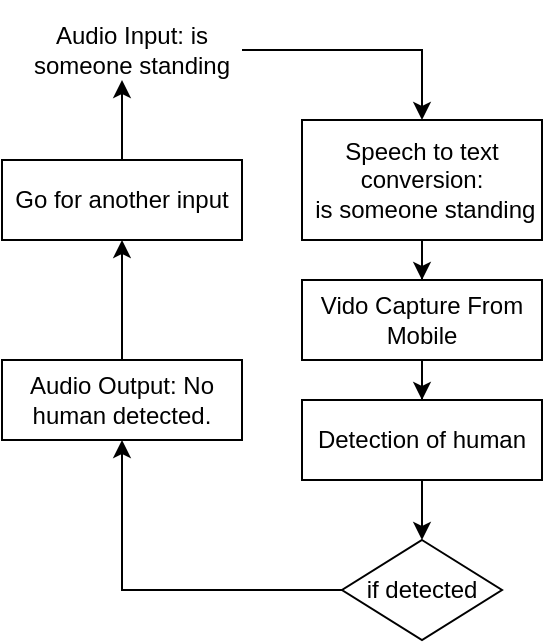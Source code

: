 <mxfile version="20.6.0" type="github">
  <diagram id="XCMzGgHCzQoK7Uut5_Kw" name="Page-1">
    <mxGraphModel dx="794" dy="493" grid="1" gridSize="10" guides="1" tooltips="1" connect="1" arrows="1" fold="1" page="1" pageScale="1" pageWidth="827" pageHeight="1169" math="0" shadow="0">
      <root>
        <mxCell id="0" />
        <mxCell id="1" parent="0" />
        <mxCell id="pqNPjAefA5oMINSB-AG9-10" value="" style="edgeStyle=orthogonalEdgeStyle;rounded=0;orthogonalLoop=1;jettySize=auto;html=1;" edge="1" parent="1" source="pqNPjAefA5oMINSB-AG9-3" target="pqNPjAefA5oMINSB-AG9-9">
          <mxGeometry relative="1" as="geometry" />
        </mxCell>
        <mxCell id="pqNPjAefA5oMINSB-AG9-3" value="Speech to text conversion:&lt;br&gt;&amp;nbsp;is someone standing" style="whiteSpace=wrap;html=1;" vertex="1" parent="1">
          <mxGeometry x="160" y="70" width="120" height="60" as="geometry" />
        </mxCell>
        <mxCell id="pqNPjAefA5oMINSB-AG9-8" style="edgeStyle=orthogonalEdgeStyle;rounded=0;orthogonalLoop=1;jettySize=auto;html=1;" edge="1" parent="1" source="pqNPjAefA5oMINSB-AG9-5" target="pqNPjAefA5oMINSB-AG9-3">
          <mxGeometry relative="1" as="geometry" />
        </mxCell>
        <mxCell id="pqNPjAefA5oMINSB-AG9-5" value="Audio Input: is someone standing" style="text;html=1;strokeColor=none;fillColor=none;align=center;verticalAlign=middle;whiteSpace=wrap;rounded=0;" vertex="1" parent="1">
          <mxGeometry x="20" y="10" width="110" height="50" as="geometry" />
        </mxCell>
        <mxCell id="pqNPjAefA5oMINSB-AG9-12" value="" style="edgeStyle=orthogonalEdgeStyle;rounded=0;orthogonalLoop=1;jettySize=auto;html=1;" edge="1" parent="1" source="pqNPjAefA5oMINSB-AG9-9" target="pqNPjAefA5oMINSB-AG9-11">
          <mxGeometry relative="1" as="geometry" />
        </mxCell>
        <mxCell id="pqNPjAefA5oMINSB-AG9-9" value="Vido Capture From Mobile" style="whiteSpace=wrap;html=1;" vertex="1" parent="1">
          <mxGeometry x="160" y="150" width="120" height="40" as="geometry" />
        </mxCell>
        <mxCell id="pqNPjAefA5oMINSB-AG9-16" value="" style="edgeStyle=orthogonalEdgeStyle;rounded=0;orthogonalLoop=1;jettySize=auto;html=1;" edge="1" parent="1" source="pqNPjAefA5oMINSB-AG9-11" target="pqNPjAefA5oMINSB-AG9-15">
          <mxGeometry relative="1" as="geometry" />
        </mxCell>
        <mxCell id="pqNPjAefA5oMINSB-AG9-11" value="Detection of human" style="whiteSpace=wrap;html=1;" vertex="1" parent="1">
          <mxGeometry x="160" y="210" width="120" height="40" as="geometry" />
        </mxCell>
        <mxCell id="pqNPjAefA5oMINSB-AG9-18" value="" style="edgeStyle=orthogonalEdgeStyle;rounded=0;orthogonalLoop=1;jettySize=auto;html=1;" edge="1" parent="1" source="pqNPjAefA5oMINSB-AG9-15" target="pqNPjAefA5oMINSB-AG9-17">
          <mxGeometry relative="1" as="geometry" />
        </mxCell>
        <mxCell id="pqNPjAefA5oMINSB-AG9-15" value="if detected" style="rhombus;whiteSpace=wrap;html=1;" vertex="1" parent="1">
          <mxGeometry x="180" y="280" width="80" height="50" as="geometry" />
        </mxCell>
        <mxCell id="pqNPjAefA5oMINSB-AG9-20" value="" style="edgeStyle=orthogonalEdgeStyle;rounded=0;orthogonalLoop=1;jettySize=auto;html=1;" edge="1" parent="1" source="pqNPjAefA5oMINSB-AG9-17" target="pqNPjAefA5oMINSB-AG9-19">
          <mxGeometry relative="1" as="geometry" />
        </mxCell>
        <mxCell id="pqNPjAefA5oMINSB-AG9-17" value="Audio Output: No human detected.&lt;br&gt;" style="whiteSpace=wrap;html=1;" vertex="1" parent="1">
          <mxGeometry x="10" y="190" width="120" height="40" as="geometry" />
        </mxCell>
        <mxCell id="pqNPjAefA5oMINSB-AG9-21" style="edgeStyle=orthogonalEdgeStyle;rounded=0;orthogonalLoop=1;jettySize=auto;html=1;" edge="1" parent="1" source="pqNPjAefA5oMINSB-AG9-19">
          <mxGeometry relative="1" as="geometry">
            <mxPoint x="70" y="50" as="targetPoint" />
          </mxGeometry>
        </mxCell>
        <mxCell id="pqNPjAefA5oMINSB-AG9-19" value="Go for another input" style="whiteSpace=wrap;html=1;" vertex="1" parent="1">
          <mxGeometry x="10" y="90" width="120" height="40" as="geometry" />
        </mxCell>
      </root>
    </mxGraphModel>
  </diagram>
</mxfile>
